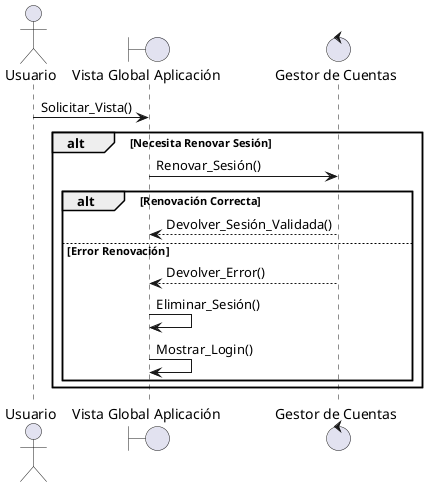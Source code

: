 @startuml Validar Sesión
/'
Este caso de uso describe el proceso de validación de sesión por parte del actor de autenticación externa cuando un usuario intenta iniciar sesión en el sistema.
Autenticación externa
* El usuario debe estar registrado

1. El actor de autenticación externa recibe la solicitud de inicio de sesión de un usuario.
2. El actor verifica las credenciales proporcionadas por el usuario, como el nombre de usuario y la contraseña.
3. El actor realiza una validación de las credenciales, verificando que coincidan con los datos almacenados en el sistema.
4. Si las credenciales son válidas, el actor marca la sesión como autenticada y permite el acceso al sistema.

--

1. Si las credenciales no son válidas, el actor marca la sesión como no autenticada y muestra un mensaje de error al usuario.
2. Se pide que introduzca el nombre de usuario y la contraseña correcta.
'/

actor Usuario
boundary "Vista Global Aplicación"
control "Gestor de Cuentas"

Usuario -> "Vista Global Aplicación": Solicitar_Vista()
alt Necesita Renovar Sesión
    "Vista Global Aplicación" -> "Gestor de Cuentas": Renovar_Sesión()
    alt Renovación Correcta
        "Gestor de Cuentas"-->"Vista Global Aplicación": Devolver_Sesión_Validada()
    else Error Renovación
        "Gestor de Cuentas" --> "Vista Global Aplicación": Devolver_Error()
        "Vista Global Aplicación"->"Vista Global Aplicación": Eliminar_Sesión()
        "Vista Global Aplicación"->"Vista Global Aplicación": Mostrar_Login()
    end
end
@enduml